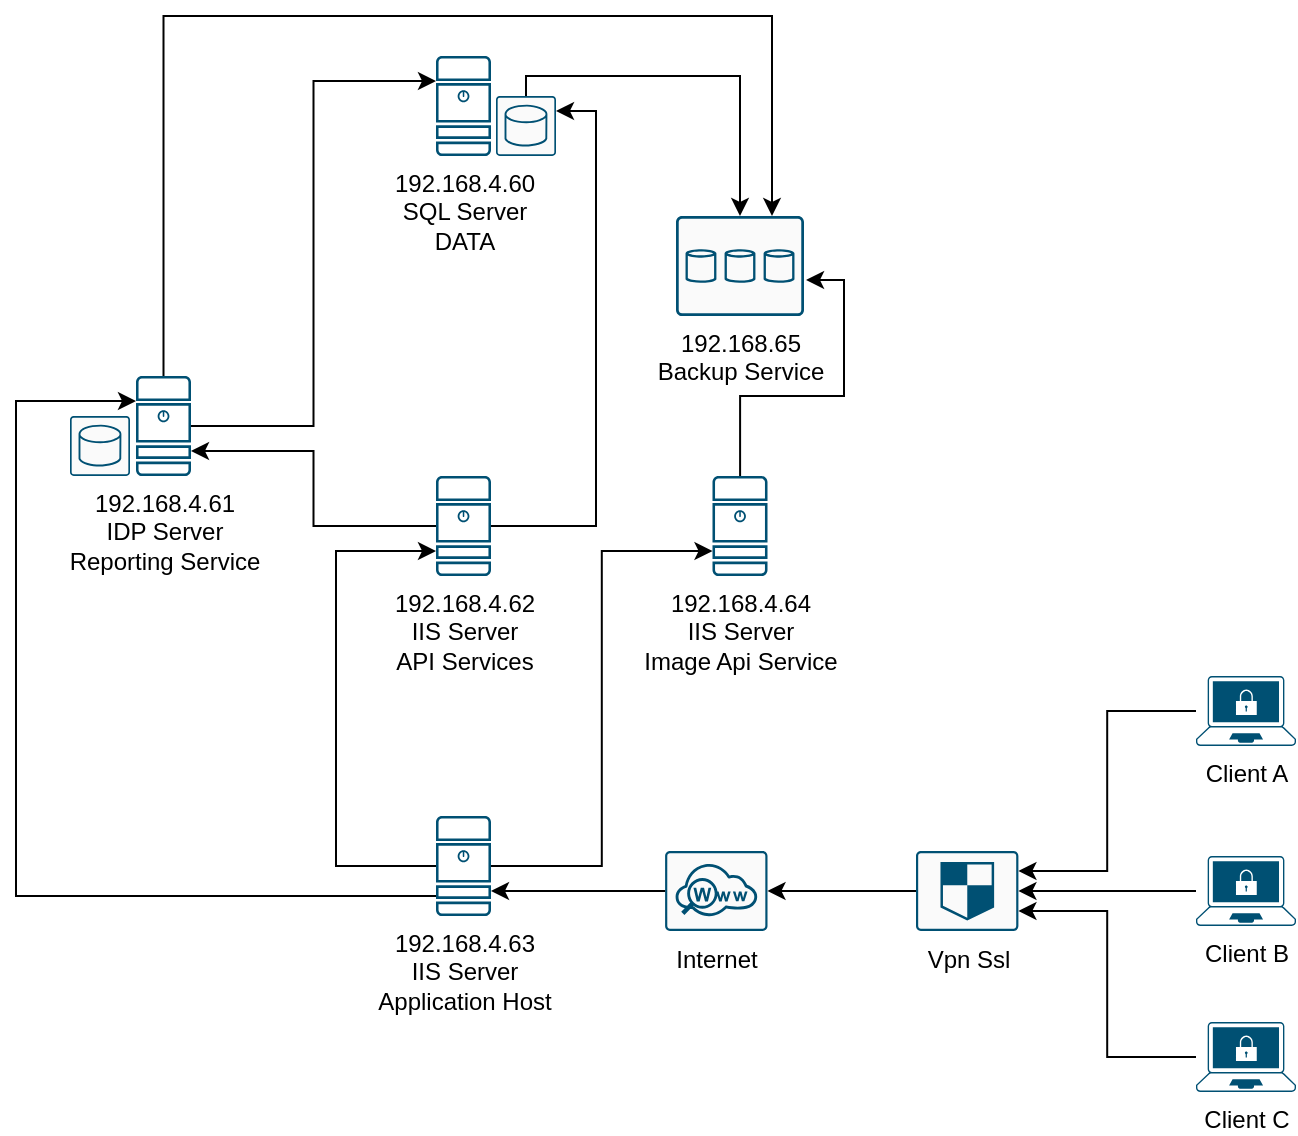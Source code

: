 <mxfile version="24.2.2" type="github">
  <diagram name="Page-1" id="xticCTIPS6AH7k8g0Nba">
    <mxGraphModel dx="1364" dy="766" grid="1" gridSize="10" guides="1" tooltips="1" connect="1" arrows="1" fold="1" page="1" pageScale="1" pageWidth="850" pageHeight="1100" math="0" shadow="0">
      <root>
        <mxCell id="0" />
        <mxCell id="1" parent="0" />
        <mxCell id="huHQVrDowfQnHHqNls3H-4" value="" style="group" vertex="1" connectable="0" parent="1">
          <mxGeometry x="340" y="50" width="60" height="50" as="geometry" />
        </mxCell>
        <mxCell id="huHQVrDowfQnHHqNls3H-2" value="192.168.4.60&lt;br&gt;&lt;div&gt;SQL Server&lt;/div&gt;&lt;div&gt;DATA&lt;br&gt;&lt;/div&gt;" style="sketch=0;points=[[0.015,0.015,0],[0.985,0.015,0],[0.985,0.985,0],[0.015,0.985,0],[0.25,0,0],[0.5,0,0],[0.75,0,0],[1,0.25,0],[1,0.5,0],[1,0.75,0],[0.75,1,0],[0.5,1,0],[0.25,1,0],[0,0.75,0],[0,0.5,0],[0,0.25,0]];verticalLabelPosition=bottom;html=1;verticalAlign=top;aspect=fixed;align=center;pointerEvents=1;shape=mxgraph.cisco19.server;fillColor=#005073;strokeColor=none;" vertex="1" parent="huHQVrDowfQnHHqNls3H-4">
          <mxGeometry width="27.5" height="50" as="geometry" />
        </mxCell>
        <mxCell id="huHQVrDowfQnHHqNls3H-3" value="" style="sketch=0;points=[[0.015,0.015,0],[0.985,0.015,0],[0.985,0.985,0],[0.015,0.985,0],[0.25,0,0],[0.5,0,0],[0.75,0,0],[1,0.25,0],[1,0.5,0],[1,0.75,0],[0.75,1,0],[0.5,1,0],[0.25,1,0],[0,0.75,0],[0,0.5,0],[0,0.25,0]];verticalLabelPosition=bottom;html=1;verticalAlign=top;aspect=fixed;align=center;pointerEvents=1;shape=mxgraph.cisco19.rect;prIcon=database_relational;fillColor=#FAFAFA;strokeColor=#005073;" vertex="1" parent="huHQVrDowfQnHHqNls3H-4">
          <mxGeometry x="30" y="20" width="30" height="30" as="geometry" />
        </mxCell>
        <mxCell id="huHQVrDowfQnHHqNls3H-5" style="edgeStyle=orthogonalEdgeStyle;rounded=0;orthogonalLoop=1;jettySize=auto;html=1;entryX=0;entryY=0.25;entryDx=0;entryDy=0;entryPerimeter=0;" edge="1" parent="1" source="huHQVrDowfQnHHqNls3H-1" target="huHQVrDowfQnHHqNls3H-2">
          <mxGeometry relative="1" as="geometry" />
        </mxCell>
        <mxCell id="huHQVrDowfQnHHqNls3H-8" value="" style="group" vertex="1" connectable="0" parent="1">
          <mxGeometry x="160" y="210" width="57.5" height="50" as="geometry" />
        </mxCell>
        <mxCell id="huHQVrDowfQnHHqNls3H-1" value="192.168.4.61&lt;br&gt;&lt;div&gt;IDP Server&lt;/div&gt;&lt;div&gt;Reporting Service&lt;br&gt;&lt;/div&gt;" style="sketch=0;points=[[0.015,0.015,0],[0.985,0.015,0],[0.985,0.985,0],[0.015,0.985,0],[0.25,0,0],[0.5,0,0],[0.75,0,0],[1,0.25,0],[1,0.5,0],[1,0.75,0],[0.75,1,0],[0.5,1,0],[0.25,1,0],[0,0.75,0],[0,0.5,0],[0,0.25,0]];verticalLabelPosition=bottom;html=1;verticalAlign=top;aspect=fixed;align=center;pointerEvents=1;shape=mxgraph.cisco19.server;fillColor=#005073;strokeColor=none;" vertex="1" parent="huHQVrDowfQnHHqNls3H-8">
          <mxGeometry x="30" width="27.5" height="50" as="geometry" />
        </mxCell>
        <mxCell id="huHQVrDowfQnHHqNls3H-7" value="" style="sketch=0;points=[[0.015,0.015,0],[0.985,0.015,0],[0.985,0.985,0],[0.015,0.985,0],[0.25,0,0],[0.5,0,0],[0.75,0,0],[1,0.25,0],[1,0.5,0],[1,0.75,0],[0.75,1,0],[0.5,1,0],[0.25,1,0],[0,0.75,0],[0,0.5,0],[0,0.25,0]];verticalLabelPosition=bottom;html=1;verticalAlign=top;aspect=fixed;align=center;pointerEvents=1;shape=mxgraph.cisco19.rect;prIcon=database_relational;fillColor=#FAFAFA;strokeColor=#005073;" vertex="1" parent="huHQVrDowfQnHHqNls3H-8">
          <mxGeometry x="-3" y="20" width="30" height="30" as="geometry" />
        </mxCell>
        <mxCell id="huHQVrDowfQnHHqNls3H-10" value="192.168.4.62&lt;br&gt;&lt;div&gt;IIS Server&lt;br&gt;&lt;/div&gt;&lt;div&gt;API Services&lt;/div&gt;" style="sketch=0;points=[[0.015,0.015,0],[0.985,0.015,0],[0.985,0.985,0],[0.015,0.985,0],[0.25,0,0],[0.5,0,0],[0.75,0,0],[1,0.25,0],[1,0.5,0],[1,0.75,0],[0.75,1,0],[0.5,1,0],[0.25,1,0],[0,0.75,0],[0,0.5,0],[0,0.25,0]];verticalLabelPosition=bottom;html=1;verticalAlign=top;aspect=fixed;align=center;pointerEvents=1;shape=mxgraph.cisco19.server;fillColor=#005073;strokeColor=none;" vertex="1" parent="1">
          <mxGeometry x="340" y="260" width="27.5" height="50" as="geometry" />
        </mxCell>
        <mxCell id="huHQVrDowfQnHHqNls3H-12" style="edgeStyle=orthogonalEdgeStyle;rounded=0;orthogonalLoop=1;jettySize=auto;html=1;entryX=1;entryY=0.75;entryDx=0;entryDy=0;entryPerimeter=0;" edge="1" parent="1" source="huHQVrDowfQnHHqNls3H-10" target="huHQVrDowfQnHHqNls3H-1">
          <mxGeometry relative="1" as="geometry">
            <mxPoint x="240" y="250" as="targetPoint" />
          </mxGeometry>
        </mxCell>
        <mxCell id="huHQVrDowfQnHHqNls3H-13" style="edgeStyle=orthogonalEdgeStyle;rounded=0;orthogonalLoop=1;jettySize=auto;html=1;entryX=1;entryY=0.25;entryDx=0;entryDy=0;entryPerimeter=0;" edge="1" parent="1" source="huHQVrDowfQnHHqNls3H-10" target="huHQVrDowfQnHHqNls3H-3">
          <mxGeometry relative="1" as="geometry" />
        </mxCell>
        <mxCell id="huHQVrDowfQnHHqNls3H-14" value="192.168.4.63&lt;br&gt;&lt;div&gt;IIS Server&lt;br&gt;&lt;/div&gt;&lt;div&gt;Application Host&lt;/div&gt;" style="sketch=0;points=[[0.015,0.015,0],[0.985,0.015,0],[0.985,0.985,0],[0.015,0.985,0],[0.25,0,0],[0.5,0,0],[0.75,0,0],[1,0.25,0],[1,0.5,0],[1,0.75,0],[0.75,1,0],[0.5,1,0],[0.25,1,0],[0,0.75,0],[0,0.5,0],[0,0.25,0]];verticalLabelPosition=bottom;html=1;verticalAlign=top;aspect=fixed;align=center;pointerEvents=1;shape=mxgraph.cisco19.server;fillColor=#005073;strokeColor=none;" vertex="1" parent="1">
          <mxGeometry x="340" y="430" width="27.5" height="50" as="geometry" />
        </mxCell>
        <mxCell id="huHQVrDowfQnHHqNls3H-15" style="edgeStyle=orthogonalEdgeStyle;rounded=0;orthogonalLoop=1;jettySize=auto;html=1;entryX=0;entryY=0.75;entryDx=0;entryDy=0;entryPerimeter=0;" edge="1" parent="1" source="huHQVrDowfQnHHqNls3H-14" target="huHQVrDowfQnHHqNls3H-10">
          <mxGeometry relative="1" as="geometry">
            <Array as="points">
              <mxPoint x="290" y="455" />
              <mxPoint x="290" y="298" />
            </Array>
          </mxGeometry>
        </mxCell>
        <mxCell id="huHQVrDowfQnHHqNls3H-18" style="edgeStyle=orthogonalEdgeStyle;rounded=0;orthogonalLoop=1;jettySize=auto;html=1;entryX=0;entryY=0.25;entryDx=0;entryDy=0;entryPerimeter=0;" edge="1" parent="1" source="huHQVrDowfQnHHqNls3H-14" target="huHQVrDowfQnHHqNls3H-1">
          <mxGeometry relative="1" as="geometry">
            <Array as="points">
              <mxPoint x="130" y="470" />
              <mxPoint x="130" y="223" />
            </Array>
          </mxGeometry>
        </mxCell>
        <mxCell id="huHQVrDowfQnHHqNls3H-19" value="&lt;div&gt;192.168.65&lt;br&gt;&lt;/div&gt;&lt;div&gt;Backup Service&lt;/div&gt;" style="sketch=0;points=[[0.015,0.015,0],[0.985,0.015,0],[0.985,0.985,0],[0.015,0.985,0],[0.25,0,0],[0.5,0,0],[0.75,0,0],[1,0.25,0],[1,0.5,0],[1,0.75,0],[0.75,1,0],[0.5,1,0],[0.25,1,0],[0,0.75,0],[0,0.5,0],[0,0.25,0]];verticalLabelPosition=bottom;html=1;verticalAlign=top;aspect=fixed;align=center;pointerEvents=1;shape=mxgraph.cisco19.rect;prIcon=storage;fillColor=#FAFAFA;strokeColor=#005073;" vertex="1" parent="1">
          <mxGeometry x="460" y="130" width="64" height="50" as="geometry" />
        </mxCell>
        <mxCell id="huHQVrDowfQnHHqNls3H-23" style="edgeStyle=orthogonalEdgeStyle;rounded=0;orthogonalLoop=1;jettySize=auto;html=1;entryX=0.5;entryY=0;entryDx=0;entryDy=0;entryPerimeter=0;" edge="1" parent="1" source="huHQVrDowfQnHHqNls3H-3" target="huHQVrDowfQnHHqNls3H-19">
          <mxGeometry relative="1" as="geometry">
            <Array as="points">
              <mxPoint x="385" y="60" />
              <mxPoint x="492" y="60" />
            </Array>
          </mxGeometry>
        </mxCell>
        <mxCell id="huHQVrDowfQnHHqNls3H-24" value="&lt;div&gt;Vpn Ssl&lt;/div&gt;&lt;div&gt;&lt;br&gt;&lt;/div&gt;" style="sketch=0;points=[[0.015,0.015,0],[0.985,0.015,0],[0.985,0.985,0],[0.015,0.985,0],[0.25,0,0],[0.5,0,0],[0.75,0,0],[1,0.25,0],[1,0.5,0],[1,0.75,0],[0.75,1,0],[0.5,1,0],[0.25,1,0],[0,0.75,0],[0,0.5,0],[0,0.25,0]];verticalLabelPosition=bottom;html=1;verticalAlign=top;aspect=fixed;align=center;pointerEvents=1;shape=mxgraph.cisco19.rect;prIcon=shield;fillColor=#FAFAFA;strokeColor=#005073;" vertex="1" parent="1">
          <mxGeometry x="580" y="447.5" width="51.2" height="40" as="geometry" />
        </mxCell>
        <mxCell id="huHQVrDowfQnHHqNls3H-37" value="Internet" style="sketch=0;points=[[0.015,0.015,0],[0.985,0.015,0],[0.985,0.985,0],[0.015,0.985,0],[0.25,0,0],[0.5,0,0],[0.75,0,0],[1,0.25,0],[1,0.5,0],[1,0.75,0],[0.75,1,0],[0.5,1,0],[0.25,1,0],[0,0.75,0],[0,0.5,0],[0,0.25,0]];verticalLabelPosition=bottom;html=1;verticalAlign=top;aspect=fixed;align=center;pointerEvents=1;shape=mxgraph.cisco19.rect;prIcon=web_security;fillColor=#FAFAFA;strokeColor=#005073;" vertex="1" parent="1">
          <mxGeometry x="454.55" y="447.5" width="51.2" height="40" as="geometry" />
        </mxCell>
        <mxCell id="huHQVrDowfQnHHqNls3H-38" value="Client A" style="points=[[0.13,0.02,0],[0.5,0,0],[0.87,0.02,0],[0.885,0.4,0],[0.985,0.985,0],[0.5,1,0],[0.015,0.985,0],[0.115,0.4,0]];verticalLabelPosition=bottom;sketch=0;html=1;verticalAlign=top;aspect=fixed;align=center;pointerEvents=1;shape=mxgraph.cisco19.secure_endpoints;fillColor=#005073;strokeColor=none;" vertex="1" parent="1">
          <mxGeometry x="720" y="360" width="50" height="35" as="geometry" />
        </mxCell>
        <mxCell id="huHQVrDowfQnHHqNls3H-51" value="" style="edgeStyle=orthogonalEdgeStyle;rounded=0;orthogonalLoop=1;jettySize=auto;html=1;" edge="1" parent="1" source="huHQVrDowfQnHHqNls3H-39" target="huHQVrDowfQnHHqNls3H-24">
          <mxGeometry relative="1" as="geometry" />
        </mxCell>
        <mxCell id="huHQVrDowfQnHHqNls3H-39" value="Client B" style="points=[[0.13,0.02,0],[0.5,0,0],[0.87,0.02,0],[0.885,0.4,0],[0.985,0.985,0],[0.5,1,0],[0.015,0.985,0],[0.115,0.4,0]];verticalLabelPosition=bottom;sketch=0;html=1;verticalAlign=top;aspect=fixed;align=center;pointerEvents=1;shape=mxgraph.cisco19.secure_endpoints;fillColor=#005073;strokeColor=none;" vertex="1" parent="1">
          <mxGeometry x="720" y="450" width="50" height="35" as="geometry" />
        </mxCell>
        <mxCell id="huHQVrDowfQnHHqNls3H-40" value="Client C" style="points=[[0.13,0.02,0],[0.5,0,0],[0.87,0.02,0],[0.885,0.4,0],[0.985,0.985,0],[0.5,1,0],[0.015,0.985,0],[0.115,0.4,0]];verticalLabelPosition=bottom;sketch=0;html=1;verticalAlign=top;aspect=fixed;align=center;pointerEvents=1;shape=mxgraph.cisco19.secure_endpoints;fillColor=#005073;strokeColor=none;" vertex="1" parent="1">
          <mxGeometry x="720" y="533" width="50" height="35" as="geometry" />
        </mxCell>
        <mxCell id="huHQVrDowfQnHHqNls3H-41" value="192.168.4.64&lt;br&gt;&lt;div&gt;IIS Server&lt;br&gt;&lt;/div&gt;&lt;div&gt;Image Api Service&lt;br&gt;&lt;/div&gt;" style="sketch=0;points=[[0.015,0.015,0],[0.985,0.015,0],[0.985,0.985,0],[0.015,0.985,0],[0.25,0,0],[0.5,0,0],[0.75,0,0],[1,0.25,0],[1,0.5,0],[1,0.75,0],[0.75,1,0],[0.5,1,0],[0.25,1,0],[0,0.75,0],[0,0.5,0],[0,0.25,0]];verticalLabelPosition=bottom;html=1;verticalAlign=top;aspect=fixed;align=center;pointerEvents=1;shape=mxgraph.cisco19.server;fillColor=#005073;strokeColor=none;" vertex="1" parent="1">
          <mxGeometry x="478.25" y="260" width="27.5" height="50" as="geometry" />
        </mxCell>
        <mxCell id="huHQVrDowfQnHHqNls3H-43" style="edgeStyle=orthogonalEdgeStyle;rounded=0;orthogonalLoop=1;jettySize=auto;html=1;entryX=0;entryY=0.75;entryDx=0;entryDy=0;entryPerimeter=0;" edge="1" parent="1" source="huHQVrDowfQnHHqNls3H-14" target="huHQVrDowfQnHHqNls3H-41">
          <mxGeometry relative="1" as="geometry" />
        </mxCell>
        <mxCell id="huHQVrDowfQnHHqNls3H-44" style="edgeStyle=orthogonalEdgeStyle;rounded=0;orthogonalLoop=1;jettySize=auto;html=1;entryX=1.016;entryY=0.64;entryDx=0;entryDy=0;entryPerimeter=0;" edge="1" parent="1" source="huHQVrDowfQnHHqNls3H-41" target="huHQVrDowfQnHHqNls3H-19">
          <mxGeometry relative="1" as="geometry" />
        </mxCell>
        <mxCell id="huHQVrDowfQnHHqNls3H-45" style="edgeStyle=orthogonalEdgeStyle;rounded=0;orthogonalLoop=1;jettySize=auto;html=1;entryX=0.75;entryY=0;entryDx=0;entryDy=0;entryPerimeter=0;" edge="1" parent="1" source="huHQVrDowfQnHHqNls3H-1" target="huHQVrDowfQnHHqNls3H-19">
          <mxGeometry relative="1" as="geometry">
            <Array as="points">
              <mxPoint x="204" y="30" />
              <mxPoint x="508" y="30" />
            </Array>
          </mxGeometry>
        </mxCell>
        <mxCell id="huHQVrDowfQnHHqNls3H-46" style="edgeStyle=orthogonalEdgeStyle;rounded=0;orthogonalLoop=1;jettySize=auto;html=1;entryX=1;entryY=0.75;entryDx=0;entryDy=0;entryPerimeter=0;" edge="1" parent="1" source="huHQVrDowfQnHHqNls3H-37" target="huHQVrDowfQnHHqNls3H-14">
          <mxGeometry relative="1" as="geometry" />
        </mxCell>
        <mxCell id="huHQVrDowfQnHHqNls3H-47" style="edgeStyle=orthogonalEdgeStyle;rounded=0;orthogonalLoop=1;jettySize=auto;html=1;entryX=1;entryY=0.5;entryDx=0;entryDy=0;entryPerimeter=0;" edge="1" parent="1" source="huHQVrDowfQnHHqNls3H-24" target="huHQVrDowfQnHHqNls3H-37">
          <mxGeometry relative="1" as="geometry" />
        </mxCell>
        <mxCell id="huHQVrDowfQnHHqNls3H-50" style="edgeStyle=orthogonalEdgeStyle;rounded=0;orthogonalLoop=1;jettySize=auto;html=1;entryX=1;entryY=0.75;entryDx=0;entryDy=0;entryPerimeter=0;" edge="1" parent="1" source="huHQVrDowfQnHHqNls3H-40" target="huHQVrDowfQnHHqNls3H-24">
          <mxGeometry relative="1" as="geometry" />
        </mxCell>
        <mxCell id="huHQVrDowfQnHHqNls3H-52" style="edgeStyle=orthogonalEdgeStyle;rounded=0;orthogonalLoop=1;jettySize=auto;html=1;entryX=1;entryY=0.25;entryDx=0;entryDy=0;entryPerimeter=0;" edge="1" parent="1" source="huHQVrDowfQnHHqNls3H-38" target="huHQVrDowfQnHHqNls3H-24">
          <mxGeometry relative="1" as="geometry" />
        </mxCell>
      </root>
    </mxGraphModel>
  </diagram>
</mxfile>
